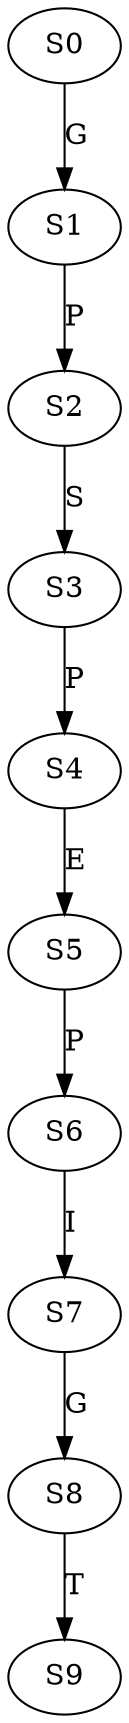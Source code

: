 strict digraph  {
	S0 -> S1 [ label = G ];
	S1 -> S2 [ label = P ];
	S2 -> S3 [ label = S ];
	S3 -> S4 [ label = P ];
	S4 -> S5 [ label = E ];
	S5 -> S6 [ label = P ];
	S6 -> S7 [ label = I ];
	S7 -> S8 [ label = G ];
	S8 -> S9 [ label = T ];
}
